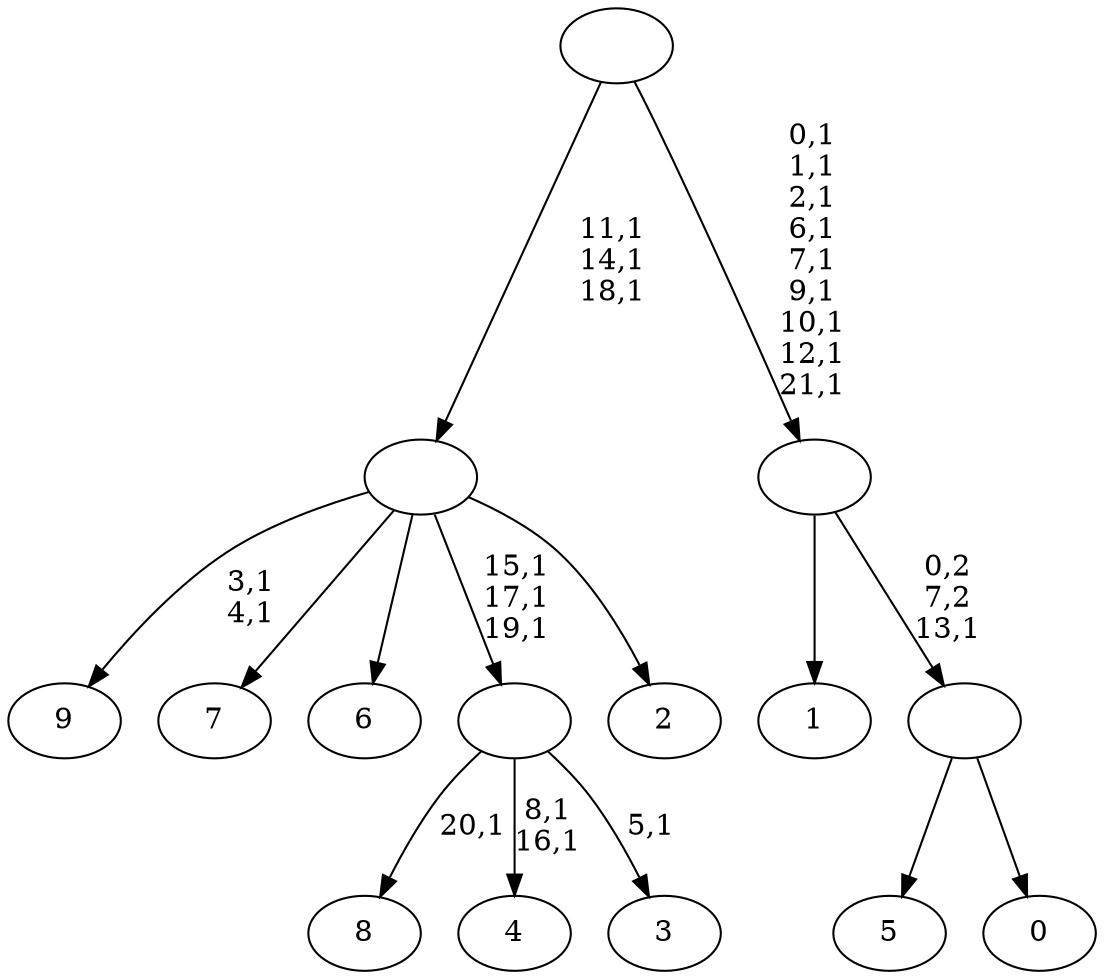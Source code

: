 digraph T {
	32 [label="9"]
	29 [label="8"]
	27 [label="7"]
	26 [label="6"]
	25 [label="5"]
	24 [label="4"]
	21 [label="3"]
	19 [label=""]
	16 [label="2"]
	15 [label=""]
	12 [label="1"]
	11 [label="0"]
	10 [label=""]
	9 [label=""]
	0 [label=""]
	19 -> 21 [label="5,1"]
	19 -> 24 [label="8,1\n16,1"]
	19 -> 29 [label="20,1"]
	15 -> 19 [label="15,1\n17,1\n19,1"]
	15 -> 32 [label="3,1\n4,1"]
	15 -> 27 [label=""]
	15 -> 26 [label=""]
	15 -> 16 [label=""]
	10 -> 25 [label=""]
	10 -> 11 [label=""]
	9 -> 12 [label=""]
	9 -> 10 [label="0,2\n7,2\n13,1"]
	0 -> 9 [label="0,1\n1,1\n2,1\n6,1\n7,1\n9,1\n10,1\n12,1\n21,1"]
	0 -> 15 [label="11,1\n14,1\n18,1"]
}
